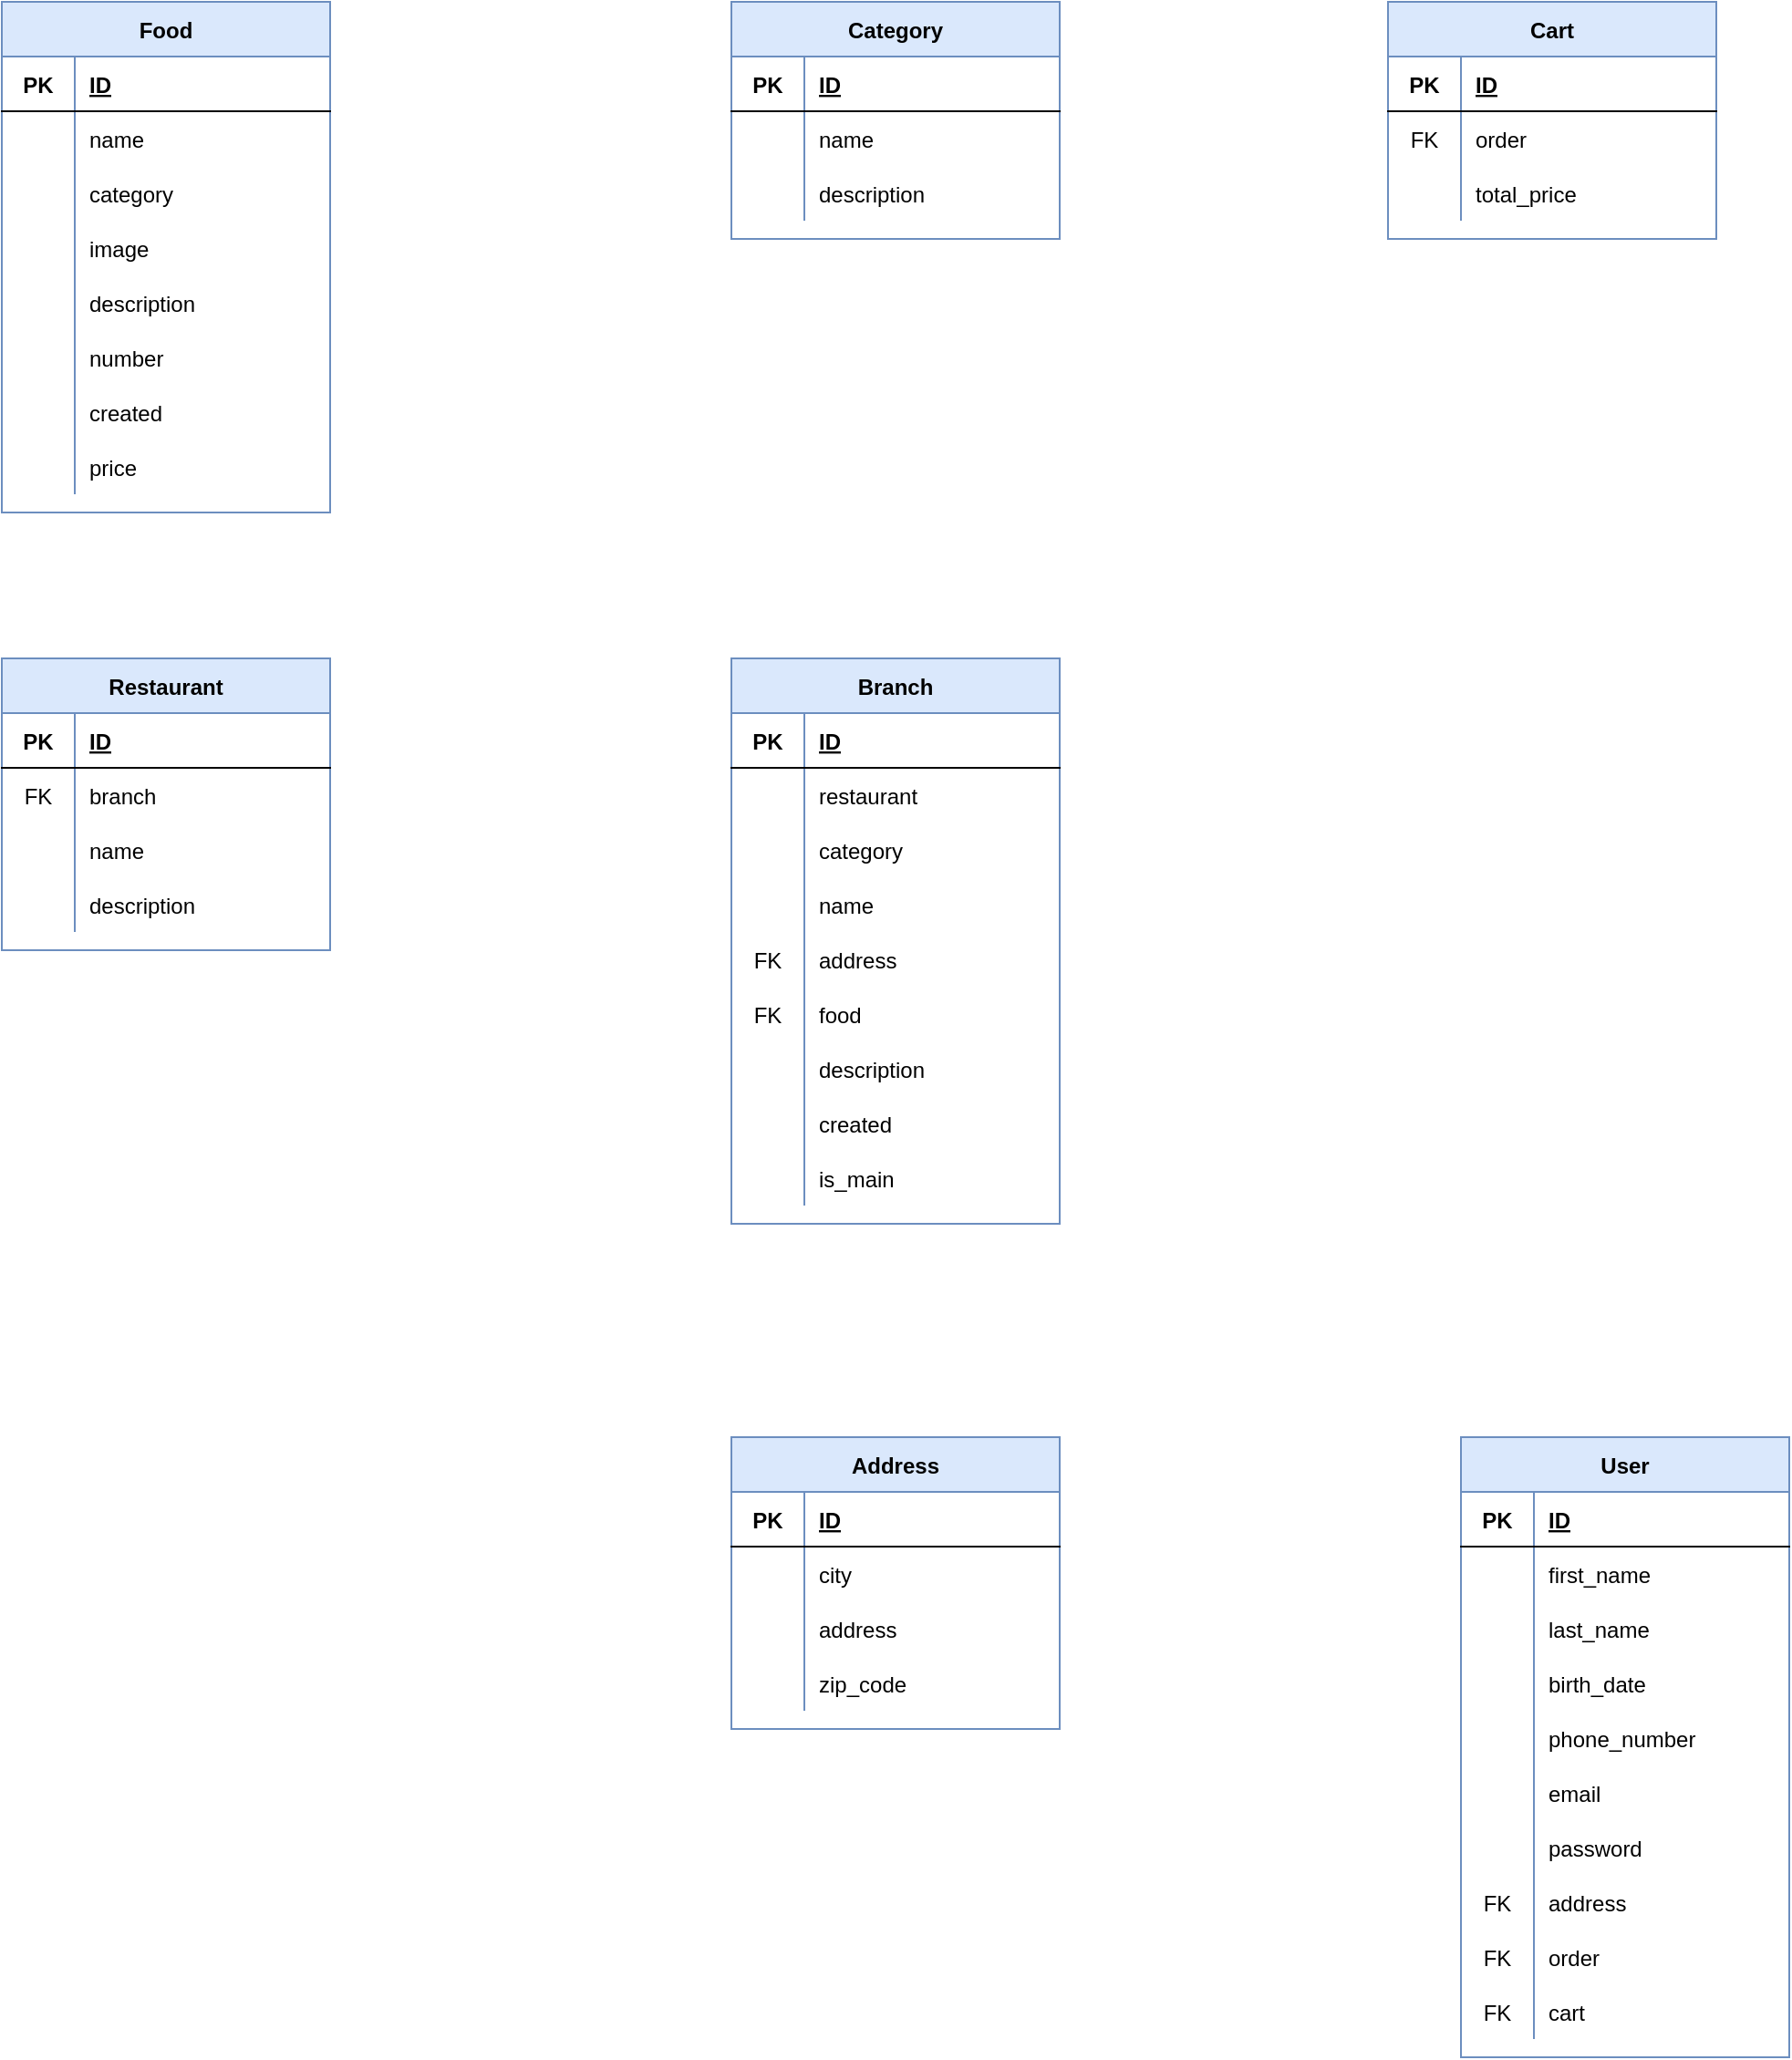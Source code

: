 <mxfile version="15.7.3" type="device"><diagram id="pSeZwlhge4ach2f9v2EY" name="Page-1"><mxGraphModel dx="1278" dy="589" grid="1" gridSize="10" guides="1" tooltips="1" connect="1" arrows="1" fold="1" page="1" pageScale="1" pageWidth="1169" pageHeight="1654" math="0" shadow="0"><root><mxCell id="0"/><mxCell id="1" parent="0"/><mxCell id="g4GEstYo1yvjHFHkC-n--76" value="Food" style="shape=table;startSize=30;container=1;collapsible=1;childLayout=tableLayout;fixedRows=1;rowLines=0;fontStyle=1;align=center;resizeLast=1;fillColor=#dae8fc;strokeColor=#6c8ebf;" parent="1" vertex="1"><mxGeometry x="40" y="40" width="180" height="280" as="geometry"/></mxCell><mxCell id="g4GEstYo1yvjHFHkC-n--77" value="" style="shape=partialRectangle;collapsible=0;dropTarget=0;pointerEvents=0;fillColor=none;top=0;left=0;bottom=1;right=0;points=[[0,0.5],[1,0.5]];portConstraint=eastwest;" parent="g4GEstYo1yvjHFHkC-n--76" vertex="1"><mxGeometry y="30" width="180" height="30" as="geometry"/></mxCell><mxCell id="g4GEstYo1yvjHFHkC-n--78" value="PK" style="shape=partialRectangle;connectable=0;fillColor=none;top=0;left=0;bottom=0;right=0;fontStyle=1;overflow=hidden;" parent="g4GEstYo1yvjHFHkC-n--77" vertex="1"><mxGeometry width="40" height="30" as="geometry"><mxRectangle width="40" height="30" as="alternateBounds"/></mxGeometry></mxCell><mxCell id="g4GEstYo1yvjHFHkC-n--79" value="ID" style="shape=partialRectangle;connectable=0;fillColor=none;top=0;left=0;bottom=0;right=0;align=left;spacingLeft=6;fontStyle=5;overflow=hidden;" parent="g4GEstYo1yvjHFHkC-n--77" vertex="1"><mxGeometry x="40" width="140" height="30" as="geometry"><mxRectangle width="140" height="30" as="alternateBounds"/></mxGeometry></mxCell><mxCell id="g4GEstYo1yvjHFHkC-n--80" value="" style="shape=partialRectangle;collapsible=0;dropTarget=0;pointerEvents=0;fillColor=none;top=0;left=0;bottom=0;right=0;points=[[0,0.5],[1,0.5]];portConstraint=eastwest;" parent="g4GEstYo1yvjHFHkC-n--76" vertex="1"><mxGeometry y="60" width="180" height="30" as="geometry"/></mxCell><mxCell id="g4GEstYo1yvjHFHkC-n--81" value="" style="shape=partialRectangle;connectable=0;fillColor=none;top=0;left=0;bottom=0;right=0;editable=1;overflow=hidden;" parent="g4GEstYo1yvjHFHkC-n--80" vertex="1"><mxGeometry width="40" height="30" as="geometry"><mxRectangle width="40" height="30" as="alternateBounds"/></mxGeometry></mxCell><mxCell id="g4GEstYo1yvjHFHkC-n--82" value="name" style="shape=partialRectangle;connectable=0;fillColor=none;top=0;left=0;bottom=0;right=0;align=left;spacingLeft=6;overflow=hidden;" parent="g4GEstYo1yvjHFHkC-n--80" vertex="1"><mxGeometry x="40" width="140" height="30" as="geometry"><mxRectangle width="140" height="30" as="alternateBounds"/></mxGeometry></mxCell><mxCell id="g4GEstYo1yvjHFHkC-n--83" value="" style="shape=partialRectangle;collapsible=0;dropTarget=0;pointerEvents=0;fillColor=none;top=0;left=0;bottom=0;right=0;points=[[0,0.5],[1,0.5]];portConstraint=eastwest;" parent="g4GEstYo1yvjHFHkC-n--76" vertex="1"><mxGeometry y="90" width="180" height="30" as="geometry"/></mxCell><mxCell id="g4GEstYo1yvjHFHkC-n--84" value="" style="shape=partialRectangle;connectable=0;fillColor=none;top=0;left=0;bottom=0;right=0;editable=1;overflow=hidden;" parent="g4GEstYo1yvjHFHkC-n--83" vertex="1"><mxGeometry width="40" height="30" as="geometry"><mxRectangle width="40" height="30" as="alternateBounds"/></mxGeometry></mxCell><mxCell id="g4GEstYo1yvjHFHkC-n--85" value="category" style="shape=partialRectangle;connectable=0;fillColor=none;top=0;left=0;bottom=0;right=0;align=left;spacingLeft=6;overflow=hidden;" parent="g4GEstYo1yvjHFHkC-n--83" vertex="1"><mxGeometry x="40" width="140" height="30" as="geometry"><mxRectangle width="140" height="30" as="alternateBounds"/></mxGeometry></mxCell><mxCell id="g4GEstYo1yvjHFHkC-n--86" value="" style="shape=partialRectangle;collapsible=0;dropTarget=0;pointerEvents=0;fillColor=none;top=0;left=0;bottom=0;right=0;points=[[0,0.5],[1,0.5]];portConstraint=eastwest;" parent="g4GEstYo1yvjHFHkC-n--76" vertex="1"><mxGeometry y="120" width="180" height="30" as="geometry"/></mxCell><mxCell id="g4GEstYo1yvjHFHkC-n--87" value="" style="shape=partialRectangle;connectable=0;fillColor=none;top=0;left=0;bottom=0;right=0;editable=1;overflow=hidden;" parent="g4GEstYo1yvjHFHkC-n--86" vertex="1"><mxGeometry width="40" height="30" as="geometry"><mxRectangle width="40" height="30" as="alternateBounds"/></mxGeometry></mxCell><mxCell id="g4GEstYo1yvjHFHkC-n--88" value="image" style="shape=partialRectangle;connectable=0;fillColor=none;top=0;left=0;bottom=0;right=0;align=left;spacingLeft=6;overflow=hidden;" parent="g4GEstYo1yvjHFHkC-n--86" vertex="1"><mxGeometry x="40" width="140" height="30" as="geometry"><mxRectangle width="140" height="30" as="alternateBounds"/></mxGeometry></mxCell><mxCell id="g4GEstYo1yvjHFHkC-n--89" value="" style="shape=partialRectangle;collapsible=0;dropTarget=0;pointerEvents=0;fillColor=none;top=0;left=0;bottom=0;right=0;points=[[0,0.5],[1,0.5]];portConstraint=eastwest;" parent="g4GEstYo1yvjHFHkC-n--76" vertex="1"><mxGeometry y="150" width="180" height="30" as="geometry"/></mxCell><mxCell id="g4GEstYo1yvjHFHkC-n--90" value="" style="shape=partialRectangle;connectable=0;fillColor=none;top=0;left=0;bottom=0;right=0;editable=1;overflow=hidden;" parent="g4GEstYo1yvjHFHkC-n--89" vertex="1"><mxGeometry width="40" height="30" as="geometry"><mxRectangle width="40" height="30" as="alternateBounds"/></mxGeometry></mxCell><mxCell id="g4GEstYo1yvjHFHkC-n--91" value="description" style="shape=partialRectangle;connectable=0;fillColor=none;top=0;left=0;bottom=0;right=0;align=left;spacingLeft=6;overflow=hidden;" parent="g4GEstYo1yvjHFHkC-n--89" vertex="1"><mxGeometry x="40" width="140" height="30" as="geometry"><mxRectangle width="140" height="30" as="alternateBounds"/></mxGeometry></mxCell><mxCell id="g4GEstYo1yvjHFHkC-n--92" value="" style="shape=partialRectangle;collapsible=0;dropTarget=0;pointerEvents=0;fillColor=none;top=0;left=0;bottom=0;right=0;points=[[0,0.5],[1,0.5]];portConstraint=eastwest;" parent="g4GEstYo1yvjHFHkC-n--76" vertex="1"><mxGeometry y="180" width="180" height="30" as="geometry"/></mxCell><mxCell id="g4GEstYo1yvjHFHkC-n--93" value="" style="shape=partialRectangle;connectable=0;fillColor=none;top=0;left=0;bottom=0;right=0;editable=1;overflow=hidden;" parent="g4GEstYo1yvjHFHkC-n--92" vertex="1"><mxGeometry width="40" height="30" as="geometry"><mxRectangle width="40" height="30" as="alternateBounds"/></mxGeometry></mxCell><mxCell id="g4GEstYo1yvjHFHkC-n--94" value="number" style="shape=partialRectangle;connectable=0;fillColor=none;top=0;left=0;bottom=0;right=0;align=left;spacingLeft=6;overflow=hidden;" parent="g4GEstYo1yvjHFHkC-n--92" vertex="1"><mxGeometry x="40" width="140" height="30" as="geometry"><mxRectangle width="140" height="30" as="alternateBounds"/></mxGeometry></mxCell><mxCell id="g4GEstYo1yvjHFHkC-n--95" value="" style="shape=partialRectangle;collapsible=0;dropTarget=0;pointerEvents=0;fillColor=none;top=0;left=0;bottom=0;right=0;points=[[0,0.5],[1,0.5]];portConstraint=eastwest;" parent="g4GEstYo1yvjHFHkC-n--76" vertex="1"><mxGeometry y="210" width="180" height="30" as="geometry"/></mxCell><mxCell id="g4GEstYo1yvjHFHkC-n--96" value="" style="shape=partialRectangle;connectable=0;fillColor=none;top=0;left=0;bottom=0;right=0;editable=1;overflow=hidden;" parent="g4GEstYo1yvjHFHkC-n--95" vertex="1"><mxGeometry width="40" height="30" as="geometry"><mxRectangle width="40" height="30" as="alternateBounds"/></mxGeometry></mxCell><mxCell id="g4GEstYo1yvjHFHkC-n--97" value="created" style="shape=partialRectangle;connectable=0;fillColor=none;top=0;left=0;bottom=0;right=0;align=left;spacingLeft=6;overflow=hidden;" parent="g4GEstYo1yvjHFHkC-n--95" vertex="1"><mxGeometry x="40" width="140" height="30" as="geometry"><mxRectangle width="140" height="30" as="alternateBounds"/></mxGeometry></mxCell><mxCell id="g4GEstYo1yvjHFHkC-n--179" value="" style="shape=partialRectangle;collapsible=0;dropTarget=0;pointerEvents=0;fillColor=none;top=0;left=0;bottom=0;right=0;points=[[0,0.5],[1,0.5]];portConstraint=eastwest;" parent="g4GEstYo1yvjHFHkC-n--76" vertex="1"><mxGeometry y="240" width="180" height="30" as="geometry"/></mxCell><mxCell id="g4GEstYo1yvjHFHkC-n--180" value="" style="shape=partialRectangle;connectable=0;fillColor=none;top=0;left=0;bottom=0;right=0;editable=1;overflow=hidden;" parent="g4GEstYo1yvjHFHkC-n--179" vertex="1"><mxGeometry width="40" height="30" as="geometry"><mxRectangle width="40" height="30" as="alternateBounds"/></mxGeometry></mxCell><mxCell id="g4GEstYo1yvjHFHkC-n--181" value="price" style="shape=partialRectangle;connectable=0;fillColor=none;top=0;left=0;bottom=0;right=0;align=left;spacingLeft=6;overflow=hidden;" parent="g4GEstYo1yvjHFHkC-n--179" vertex="1"><mxGeometry x="40" width="140" height="30" as="geometry"><mxRectangle width="140" height="30" as="alternateBounds"/></mxGeometry></mxCell><mxCell id="g4GEstYo1yvjHFHkC-n--98" value="Category" style="shape=table;startSize=30;container=1;collapsible=1;childLayout=tableLayout;fixedRows=1;rowLines=0;fontStyle=1;align=center;resizeLast=1;fillColor=#dae8fc;strokeColor=#6c8ebf;" parent="1" vertex="1"><mxGeometry x="440" y="40" width="180" height="130" as="geometry"/></mxCell><mxCell id="g4GEstYo1yvjHFHkC-n--99" value="" style="shape=partialRectangle;collapsible=0;dropTarget=0;pointerEvents=0;fillColor=none;top=0;left=0;bottom=1;right=0;points=[[0,0.5],[1,0.5]];portConstraint=eastwest;" parent="g4GEstYo1yvjHFHkC-n--98" vertex="1"><mxGeometry y="30" width="180" height="30" as="geometry"/></mxCell><mxCell id="g4GEstYo1yvjHFHkC-n--100" value="PK" style="shape=partialRectangle;connectable=0;fillColor=none;top=0;left=0;bottom=0;right=0;fontStyle=1;overflow=hidden;" parent="g4GEstYo1yvjHFHkC-n--99" vertex="1"><mxGeometry width="40" height="30" as="geometry"><mxRectangle width="40" height="30" as="alternateBounds"/></mxGeometry></mxCell><mxCell id="g4GEstYo1yvjHFHkC-n--101" value="ID" style="shape=partialRectangle;connectable=0;fillColor=none;top=0;left=0;bottom=0;right=0;align=left;spacingLeft=6;fontStyle=5;overflow=hidden;" parent="g4GEstYo1yvjHFHkC-n--99" vertex="1"><mxGeometry x="40" width="140" height="30" as="geometry"><mxRectangle width="140" height="30" as="alternateBounds"/></mxGeometry></mxCell><mxCell id="g4GEstYo1yvjHFHkC-n--102" value="" style="shape=partialRectangle;collapsible=0;dropTarget=0;pointerEvents=0;fillColor=none;top=0;left=0;bottom=0;right=0;points=[[0,0.5],[1,0.5]];portConstraint=eastwest;" parent="g4GEstYo1yvjHFHkC-n--98" vertex="1"><mxGeometry y="60" width="180" height="30" as="geometry"/></mxCell><mxCell id="g4GEstYo1yvjHFHkC-n--103" value="" style="shape=partialRectangle;connectable=0;fillColor=none;top=0;left=0;bottom=0;right=0;editable=1;overflow=hidden;" parent="g4GEstYo1yvjHFHkC-n--102" vertex="1"><mxGeometry width="40" height="30" as="geometry"><mxRectangle width="40" height="30" as="alternateBounds"/></mxGeometry></mxCell><mxCell id="g4GEstYo1yvjHFHkC-n--104" value="name" style="shape=partialRectangle;connectable=0;fillColor=none;top=0;left=0;bottom=0;right=0;align=left;spacingLeft=6;overflow=hidden;" parent="g4GEstYo1yvjHFHkC-n--102" vertex="1"><mxGeometry x="40" width="140" height="30" as="geometry"><mxRectangle width="140" height="30" as="alternateBounds"/></mxGeometry></mxCell><mxCell id="g4GEstYo1yvjHFHkC-n--105" value="" style="shape=partialRectangle;collapsible=0;dropTarget=0;pointerEvents=0;fillColor=none;top=0;left=0;bottom=0;right=0;points=[[0,0.5],[1,0.5]];portConstraint=eastwest;" parent="g4GEstYo1yvjHFHkC-n--98" vertex="1"><mxGeometry y="90" width="180" height="30" as="geometry"/></mxCell><mxCell id="g4GEstYo1yvjHFHkC-n--106" value="" style="shape=partialRectangle;connectable=0;fillColor=none;top=0;left=0;bottom=0;right=0;editable=1;overflow=hidden;" parent="g4GEstYo1yvjHFHkC-n--105" vertex="1"><mxGeometry width="40" height="30" as="geometry"><mxRectangle width="40" height="30" as="alternateBounds"/></mxGeometry></mxCell><mxCell id="g4GEstYo1yvjHFHkC-n--107" value="description" style="shape=partialRectangle;connectable=0;fillColor=none;top=0;left=0;bottom=0;right=0;align=left;spacingLeft=6;overflow=hidden;" parent="g4GEstYo1yvjHFHkC-n--105" vertex="1"><mxGeometry x="40" width="140" height="30" as="geometry"><mxRectangle width="140" height="30" as="alternateBounds"/></mxGeometry></mxCell><mxCell id="g4GEstYo1yvjHFHkC-n--121" value="Restaurant" style="shape=table;startSize=30;container=1;collapsible=1;childLayout=tableLayout;fixedRows=1;rowLines=0;fontStyle=1;align=center;resizeLast=1;fillColor=#dae8fc;strokeColor=#6c8ebf;" parent="1" vertex="1"><mxGeometry x="40" y="400" width="180" height="160" as="geometry"/></mxCell><mxCell id="g4GEstYo1yvjHFHkC-n--122" value="" style="shape=partialRectangle;collapsible=0;dropTarget=0;pointerEvents=0;fillColor=none;top=0;left=0;bottom=1;right=0;points=[[0,0.5],[1,0.5]];portConstraint=eastwest;" parent="g4GEstYo1yvjHFHkC-n--121" vertex="1"><mxGeometry y="30" width="180" height="30" as="geometry"/></mxCell><mxCell id="g4GEstYo1yvjHFHkC-n--123" value="PK" style="shape=partialRectangle;connectable=0;fillColor=none;top=0;left=0;bottom=0;right=0;fontStyle=1;overflow=hidden;" parent="g4GEstYo1yvjHFHkC-n--122" vertex="1"><mxGeometry width="40" height="30" as="geometry"><mxRectangle width="40" height="30" as="alternateBounds"/></mxGeometry></mxCell><mxCell id="g4GEstYo1yvjHFHkC-n--124" value="ID" style="shape=partialRectangle;connectable=0;fillColor=none;top=0;left=0;bottom=0;right=0;align=left;spacingLeft=6;fontStyle=5;overflow=hidden;" parent="g4GEstYo1yvjHFHkC-n--122" vertex="1"><mxGeometry x="40" width="140" height="30" as="geometry"><mxRectangle width="140" height="30" as="alternateBounds"/></mxGeometry></mxCell><mxCell id="g4GEstYo1yvjHFHkC-n--131" value="" style="shape=partialRectangle;collapsible=0;dropTarget=0;pointerEvents=0;fillColor=none;top=0;left=0;bottom=0;right=0;points=[[0,0.5],[1,0.5]];portConstraint=eastwest;" parent="g4GEstYo1yvjHFHkC-n--121" vertex="1"><mxGeometry y="60" width="180" height="30" as="geometry"/></mxCell><mxCell id="g4GEstYo1yvjHFHkC-n--132" value="FK" style="shape=partialRectangle;connectable=0;fillColor=none;top=0;left=0;bottom=0;right=0;editable=1;overflow=hidden;" parent="g4GEstYo1yvjHFHkC-n--131" vertex="1"><mxGeometry width="40" height="30" as="geometry"><mxRectangle width="40" height="30" as="alternateBounds"/></mxGeometry></mxCell><mxCell id="g4GEstYo1yvjHFHkC-n--133" value="branch" style="shape=partialRectangle;connectable=0;fillColor=none;top=0;left=0;bottom=0;right=0;align=left;spacingLeft=6;overflow=hidden;" parent="g4GEstYo1yvjHFHkC-n--131" vertex="1"><mxGeometry x="40" width="140" height="30" as="geometry"><mxRectangle width="140" height="30" as="alternateBounds"/></mxGeometry></mxCell><mxCell id="g4GEstYo1yvjHFHkC-n--125" value="" style="shape=partialRectangle;collapsible=0;dropTarget=0;pointerEvents=0;fillColor=none;top=0;left=0;bottom=0;right=0;points=[[0,0.5],[1,0.5]];portConstraint=eastwest;" parent="g4GEstYo1yvjHFHkC-n--121" vertex="1"><mxGeometry y="90" width="180" height="30" as="geometry"/></mxCell><mxCell id="g4GEstYo1yvjHFHkC-n--126" value="" style="shape=partialRectangle;connectable=0;fillColor=none;top=0;left=0;bottom=0;right=0;editable=1;overflow=hidden;" parent="g4GEstYo1yvjHFHkC-n--125" vertex="1"><mxGeometry width="40" height="30" as="geometry"><mxRectangle width="40" height="30" as="alternateBounds"/></mxGeometry></mxCell><mxCell id="g4GEstYo1yvjHFHkC-n--127" value="name" style="shape=partialRectangle;connectable=0;fillColor=none;top=0;left=0;bottom=0;right=0;align=left;spacingLeft=6;overflow=hidden;" parent="g4GEstYo1yvjHFHkC-n--125" vertex="1"><mxGeometry x="40" width="140" height="30" as="geometry"><mxRectangle width="140" height="30" as="alternateBounds"/></mxGeometry></mxCell><mxCell id="g4GEstYo1yvjHFHkC-n--128" value="" style="shape=partialRectangle;collapsible=0;dropTarget=0;pointerEvents=0;fillColor=none;top=0;left=0;bottom=0;right=0;points=[[0,0.5],[1,0.5]];portConstraint=eastwest;" parent="g4GEstYo1yvjHFHkC-n--121" vertex="1"><mxGeometry y="120" width="180" height="30" as="geometry"/></mxCell><mxCell id="g4GEstYo1yvjHFHkC-n--129" value="" style="shape=partialRectangle;connectable=0;fillColor=none;top=0;left=0;bottom=0;right=0;editable=1;overflow=hidden;" parent="g4GEstYo1yvjHFHkC-n--128" vertex="1"><mxGeometry width="40" height="30" as="geometry"><mxRectangle width="40" height="30" as="alternateBounds"/></mxGeometry></mxCell><mxCell id="g4GEstYo1yvjHFHkC-n--130" value="description" style="shape=partialRectangle;connectable=0;fillColor=none;top=0;left=0;bottom=0;right=0;align=left;spacingLeft=6;overflow=hidden;" parent="g4GEstYo1yvjHFHkC-n--128" vertex="1"><mxGeometry x="40" width="140" height="30" as="geometry"><mxRectangle width="140" height="30" as="alternateBounds"/></mxGeometry></mxCell><mxCell id="g4GEstYo1yvjHFHkC-n--137" value="Branch" style="shape=table;startSize=30;container=1;collapsible=1;childLayout=tableLayout;fixedRows=1;rowLines=0;fontStyle=1;align=center;resizeLast=1;fillColor=#dae8fc;strokeColor=#6c8ebf;" parent="1" vertex="1"><mxGeometry x="440" y="400" width="180" height="310" as="geometry"/></mxCell><mxCell id="g4GEstYo1yvjHFHkC-n--138" value="" style="shape=partialRectangle;collapsible=0;dropTarget=0;pointerEvents=0;fillColor=none;top=0;left=0;bottom=1;right=0;points=[[0,0.5],[1,0.5]];portConstraint=eastwest;" parent="g4GEstYo1yvjHFHkC-n--137" vertex="1"><mxGeometry y="30" width="180" height="30" as="geometry"/></mxCell><mxCell id="g4GEstYo1yvjHFHkC-n--139" value="PK" style="shape=partialRectangle;connectable=0;fillColor=none;top=0;left=0;bottom=0;right=0;fontStyle=1;overflow=hidden;" parent="g4GEstYo1yvjHFHkC-n--138" vertex="1"><mxGeometry width="40" height="30" as="geometry"><mxRectangle width="40" height="30" as="alternateBounds"/></mxGeometry></mxCell><mxCell id="g4GEstYo1yvjHFHkC-n--140" value="ID" style="shape=partialRectangle;connectable=0;fillColor=none;top=0;left=0;bottom=0;right=0;align=left;spacingLeft=6;fontStyle=5;overflow=hidden;" parent="g4GEstYo1yvjHFHkC-n--138" vertex="1"><mxGeometry x="40" width="140" height="30" as="geometry"><mxRectangle width="140" height="30" as="alternateBounds"/></mxGeometry></mxCell><mxCell id="g4GEstYo1yvjHFHkC-n--141" value="" style="shape=partialRectangle;collapsible=0;dropTarget=0;pointerEvents=0;fillColor=none;top=0;left=0;bottom=0;right=0;points=[[0,0.5],[1,0.5]];portConstraint=eastwest;" parent="g4GEstYo1yvjHFHkC-n--137" vertex="1"><mxGeometry y="60" width="180" height="30" as="geometry"/></mxCell><mxCell id="g4GEstYo1yvjHFHkC-n--142" value="" style="shape=partialRectangle;connectable=0;fillColor=none;top=0;left=0;bottom=0;right=0;editable=1;overflow=hidden;" parent="g4GEstYo1yvjHFHkC-n--141" vertex="1"><mxGeometry width="40" height="30" as="geometry"><mxRectangle width="40" height="30" as="alternateBounds"/></mxGeometry></mxCell><mxCell id="g4GEstYo1yvjHFHkC-n--143" value="restaurant" style="shape=partialRectangle;connectable=0;fillColor=none;top=0;left=0;bottom=0;right=0;align=left;spacingLeft=6;overflow=hidden;" parent="g4GEstYo1yvjHFHkC-n--141" vertex="1"><mxGeometry x="40" width="140" height="30" as="geometry"><mxRectangle width="140" height="30" as="alternateBounds"/></mxGeometry></mxCell><mxCell id="g4GEstYo1yvjHFHkC-n--144" value="" style="shape=partialRectangle;collapsible=0;dropTarget=0;pointerEvents=0;fillColor=none;top=0;left=0;bottom=0;right=0;points=[[0,0.5],[1,0.5]];portConstraint=eastwest;" parent="g4GEstYo1yvjHFHkC-n--137" vertex="1"><mxGeometry y="90" width="180" height="30" as="geometry"/></mxCell><mxCell id="g4GEstYo1yvjHFHkC-n--145" value="" style="shape=partialRectangle;connectable=0;fillColor=none;top=0;left=0;bottom=0;right=0;editable=1;overflow=hidden;" parent="g4GEstYo1yvjHFHkC-n--144" vertex="1"><mxGeometry width="40" height="30" as="geometry"><mxRectangle width="40" height="30" as="alternateBounds"/></mxGeometry></mxCell><mxCell id="g4GEstYo1yvjHFHkC-n--146" value="category" style="shape=partialRectangle;connectable=0;fillColor=none;top=0;left=0;bottom=0;right=0;align=left;spacingLeft=6;overflow=hidden;" parent="g4GEstYo1yvjHFHkC-n--144" vertex="1"><mxGeometry x="40" width="140" height="30" as="geometry"><mxRectangle width="140" height="30" as="alternateBounds"/></mxGeometry></mxCell><mxCell id="g4GEstYo1yvjHFHkC-n--147" value="" style="shape=partialRectangle;collapsible=0;dropTarget=0;pointerEvents=0;fillColor=none;top=0;left=0;bottom=0;right=0;points=[[0,0.5],[1,0.5]];portConstraint=eastwest;" parent="g4GEstYo1yvjHFHkC-n--137" vertex="1"><mxGeometry y="120" width="180" height="30" as="geometry"/></mxCell><mxCell id="g4GEstYo1yvjHFHkC-n--148" value="" style="shape=partialRectangle;connectable=0;fillColor=none;top=0;left=0;bottom=0;right=0;editable=1;overflow=hidden;" parent="g4GEstYo1yvjHFHkC-n--147" vertex="1"><mxGeometry width="40" height="30" as="geometry"><mxRectangle width="40" height="30" as="alternateBounds"/></mxGeometry></mxCell><mxCell id="g4GEstYo1yvjHFHkC-n--149" value="name" style="shape=partialRectangle;connectable=0;fillColor=none;top=0;left=0;bottom=0;right=0;align=left;spacingLeft=6;overflow=hidden;" parent="g4GEstYo1yvjHFHkC-n--147" vertex="1"><mxGeometry x="40" width="140" height="30" as="geometry"><mxRectangle width="140" height="30" as="alternateBounds"/></mxGeometry></mxCell><mxCell id="g4GEstYo1yvjHFHkC-n--173" value="" style="shape=partialRectangle;collapsible=0;dropTarget=0;pointerEvents=0;fillColor=none;top=0;left=0;bottom=0;right=0;points=[[0,0.5],[1,0.5]];portConstraint=eastwest;" parent="g4GEstYo1yvjHFHkC-n--137" vertex="1"><mxGeometry y="150" width="180" height="30" as="geometry"/></mxCell><mxCell id="g4GEstYo1yvjHFHkC-n--174" value="FK" style="shape=partialRectangle;connectable=0;fillColor=none;top=0;left=0;bottom=0;right=0;editable=1;overflow=hidden;" parent="g4GEstYo1yvjHFHkC-n--173" vertex="1"><mxGeometry width="40" height="30" as="geometry"><mxRectangle width="40" height="30" as="alternateBounds"/></mxGeometry></mxCell><mxCell id="g4GEstYo1yvjHFHkC-n--175" value="address" style="shape=partialRectangle;connectable=0;fillColor=none;top=0;left=0;bottom=0;right=0;align=left;spacingLeft=6;overflow=hidden;" parent="g4GEstYo1yvjHFHkC-n--173" vertex="1"><mxGeometry x="40" width="140" height="30" as="geometry"><mxRectangle width="140" height="30" as="alternateBounds"/></mxGeometry></mxCell><mxCell id="g4GEstYo1yvjHFHkC-n--176" value="" style="shape=partialRectangle;collapsible=0;dropTarget=0;pointerEvents=0;fillColor=none;top=0;left=0;bottom=0;right=0;points=[[0,0.5],[1,0.5]];portConstraint=eastwest;" parent="g4GEstYo1yvjHFHkC-n--137" vertex="1"><mxGeometry y="180" width="180" height="30" as="geometry"/></mxCell><mxCell id="g4GEstYo1yvjHFHkC-n--177" value="FK" style="shape=partialRectangle;connectable=0;fillColor=none;top=0;left=0;bottom=0;right=0;editable=1;overflow=hidden;" parent="g4GEstYo1yvjHFHkC-n--176" vertex="1"><mxGeometry width="40" height="30" as="geometry"><mxRectangle width="40" height="30" as="alternateBounds"/></mxGeometry></mxCell><mxCell id="g4GEstYo1yvjHFHkC-n--178" value="food" style="shape=partialRectangle;connectable=0;fillColor=none;top=0;left=0;bottom=0;right=0;align=left;spacingLeft=6;overflow=hidden;" parent="g4GEstYo1yvjHFHkC-n--176" vertex="1"><mxGeometry x="40" width="140" height="30" as="geometry"><mxRectangle width="140" height="30" as="alternateBounds"/></mxGeometry></mxCell><mxCell id="g4GEstYo1yvjHFHkC-n--182" value="" style="shape=partialRectangle;collapsible=0;dropTarget=0;pointerEvents=0;fillColor=none;top=0;left=0;bottom=0;right=0;points=[[0,0.5],[1,0.5]];portConstraint=eastwest;" parent="g4GEstYo1yvjHFHkC-n--137" vertex="1"><mxGeometry y="210" width="180" height="30" as="geometry"/></mxCell><mxCell id="g4GEstYo1yvjHFHkC-n--183" value="" style="shape=partialRectangle;connectable=0;fillColor=none;top=0;left=0;bottom=0;right=0;editable=1;overflow=hidden;" parent="g4GEstYo1yvjHFHkC-n--182" vertex="1"><mxGeometry width="40" height="30" as="geometry"><mxRectangle width="40" height="30" as="alternateBounds"/></mxGeometry></mxCell><mxCell id="g4GEstYo1yvjHFHkC-n--184" value="description" style="shape=partialRectangle;connectable=0;fillColor=none;top=0;left=0;bottom=0;right=0;align=left;spacingLeft=6;overflow=hidden;" parent="g4GEstYo1yvjHFHkC-n--182" vertex="1"><mxGeometry x="40" width="140" height="30" as="geometry"><mxRectangle width="140" height="30" as="alternateBounds"/></mxGeometry></mxCell><mxCell id="g4GEstYo1yvjHFHkC-n--185" value="" style="shape=partialRectangle;collapsible=0;dropTarget=0;pointerEvents=0;fillColor=none;top=0;left=0;bottom=0;right=0;points=[[0,0.5],[1,0.5]];portConstraint=eastwest;" parent="g4GEstYo1yvjHFHkC-n--137" vertex="1"><mxGeometry y="240" width="180" height="30" as="geometry"/></mxCell><mxCell id="g4GEstYo1yvjHFHkC-n--186" value="" style="shape=partialRectangle;connectable=0;fillColor=none;top=0;left=0;bottom=0;right=0;editable=1;overflow=hidden;" parent="g4GEstYo1yvjHFHkC-n--185" vertex="1"><mxGeometry width="40" height="30" as="geometry"><mxRectangle width="40" height="30" as="alternateBounds"/></mxGeometry></mxCell><mxCell id="g4GEstYo1yvjHFHkC-n--187" value="created" style="shape=partialRectangle;connectable=0;fillColor=none;top=0;left=0;bottom=0;right=0;align=left;spacingLeft=6;overflow=hidden;" parent="g4GEstYo1yvjHFHkC-n--185" vertex="1"><mxGeometry x="40" width="140" height="30" as="geometry"><mxRectangle width="140" height="30" as="alternateBounds"/></mxGeometry></mxCell><mxCell id="g4GEstYo1yvjHFHkC-n--188" value="" style="shape=partialRectangle;collapsible=0;dropTarget=0;pointerEvents=0;fillColor=none;top=0;left=0;bottom=0;right=0;points=[[0,0.5],[1,0.5]];portConstraint=eastwest;" parent="g4GEstYo1yvjHFHkC-n--137" vertex="1"><mxGeometry y="270" width="180" height="30" as="geometry"/></mxCell><mxCell id="g4GEstYo1yvjHFHkC-n--189" value="" style="shape=partialRectangle;connectable=0;fillColor=none;top=0;left=0;bottom=0;right=0;editable=1;overflow=hidden;" parent="g4GEstYo1yvjHFHkC-n--188" vertex="1"><mxGeometry width="40" height="30" as="geometry"><mxRectangle width="40" height="30" as="alternateBounds"/></mxGeometry></mxCell><mxCell id="g4GEstYo1yvjHFHkC-n--190" value="is_main" style="shape=partialRectangle;connectable=0;fillColor=none;top=0;left=0;bottom=0;right=0;align=left;spacingLeft=6;overflow=hidden;" parent="g4GEstYo1yvjHFHkC-n--188" vertex="1"><mxGeometry x="40" width="140" height="30" as="geometry"><mxRectangle width="140" height="30" as="alternateBounds"/></mxGeometry></mxCell><mxCell id="g4GEstYo1yvjHFHkC-n--160" value="Address" style="shape=table;startSize=30;container=1;collapsible=1;childLayout=tableLayout;fixedRows=1;rowLines=0;fontStyle=1;align=center;resizeLast=1;fillColor=#dae8fc;strokeColor=#6c8ebf;" parent="1" vertex="1"><mxGeometry x="440" y="827" width="180" height="160" as="geometry"/></mxCell><mxCell id="g4GEstYo1yvjHFHkC-n--161" value="" style="shape=partialRectangle;collapsible=0;dropTarget=0;pointerEvents=0;fillColor=none;top=0;left=0;bottom=1;right=0;points=[[0,0.5],[1,0.5]];portConstraint=eastwest;" parent="g4GEstYo1yvjHFHkC-n--160" vertex="1"><mxGeometry y="30" width="180" height="30" as="geometry"/></mxCell><mxCell id="g4GEstYo1yvjHFHkC-n--162" value="PK" style="shape=partialRectangle;connectable=0;fillColor=none;top=0;left=0;bottom=0;right=0;fontStyle=1;overflow=hidden;" parent="g4GEstYo1yvjHFHkC-n--161" vertex="1"><mxGeometry width="40" height="30" as="geometry"><mxRectangle width="40" height="30" as="alternateBounds"/></mxGeometry></mxCell><mxCell id="g4GEstYo1yvjHFHkC-n--163" value="ID" style="shape=partialRectangle;connectable=0;fillColor=none;top=0;left=0;bottom=0;right=0;align=left;spacingLeft=6;fontStyle=5;overflow=hidden;" parent="g4GEstYo1yvjHFHkC-n--161" vertex="1"><mxGeometry x="40" width="140" height="30" as="geometry"><mxRectangle width="140" height="30" as="alternateBounds"/></mxGeometry></mxCell><mxCell id="g4GEstYo1yvjHFHkC-n--164" value="" style="shape=partialRectangle;collapsible=0;dropTarget=0;pointerEvents=0;fillColor=none;top=0;left=0;bottom=0;right=0;points=[[0,0.5],[1,0.5]];portConstraint=eastwest;" parent="g4GEstYo1yvjHFHkC-n--160" vertex="1"><mxGeometry y="60" width="180" height="30" as="geometry"/></mxCell><mxCell id="g4GEstYo1yvjHFHkC-n--165" value="" style="shape=partialRectangle;connectable=0;fillColor=none;top=0;left=0;bottom=0;right=0;editable=1;overflow=hidden;" parent="g4GEstYo1yvjHFHkC-n--164" vertex="1"><mxGeometry width="40" height="30" as="geometry"><mxRectangle width="40" height="30" as="alternateBounds"/></mxGeometry></mxCell><mxCell id="g4GEstYo1yvjHFHkC-n--166" value="city" style="shape=partialRectangle;connectable=0;fillColor=none;top=0;left=0;bottom=0;right=0;align=left;spacingLeft=6;overflow=hidden;" parent="g4GEstYo1yvjHFHkC-n--164" vertex="1"><mxGeometry x="40" width="140" height="30" as="geometry"><mxRectangle width="140" height="30" as="alternateBounds"/></mxGeometry></mxCell><mxCell id="g4GEstYo1yvjHFHkC-n--167" value="" style="shape=partialRectangle;collapsible=0;dropTarget=0;pointerEvents=0;fillColor=none;top=0;left=0;bottom=0;right=0;points=[[0,0.5],[1,0.5]];portConstraint=eastwest;" parent="g4GEstYo1yvjHFHkC-n--160" vertex="1"><mxGeometry y="90" width="180" height="30" as="geometry"/></mxCell><mxCell id="g4GEstYo1yvjHFHkC-n--168" value="" style="shape=partialRectangle;connectable=0;fillColor=none;top=0;left=0;bottom=0;right=0;editable=1;overflow=hidden;" parent="g4GEstYo1yvjHFHkC-n--167" vertex="1"><mxGeometry width="40" height="30" as="geometry"><mxRectangle width="40" height="30" as="alternateBounds"/></mxGeometry></mxCell><mxCell id="g4GEstYo1yvjHFHkC-n--169" value="address" style="shape=partialRectangle;connectable=0;fillColor=none;top=0;left=0;bottom=0;right=0;align=left;spacingLeft=6;overflow=hidden;" parent="g4GEstYo1yvjHFHkC-n--167" vertex="1"><mxGeometry x="40" width="140" height="30" as="geometry"><mxRectangle width="140" height="30" as="alternateBounds"/></mxGeometry></mxCell><mxCell id="g4GEstYo1yvjHFHkC-n--170" value="" style="shape=partialRectangle;collapsible=0;dropTarget=0;pointerEvents=0;fillColor=none;top=0;left=0;bottom=0;right=0;points=[[0,0.5],[1,0.5]];portConstraint=eastwest;" parent="g4GEstYo1yvjHFHkC-n--160" vertex="1"><mxGeometry y="120" width="180" height="30" as="geometry"/></mxCell><mxCell id="g4GEstYo1yvjHFHkC-n--171" value="" style="shape=partialRectangle;connectable=0;fillColor=none;top=0;left=0;bottom=0;right=0;editable=1;overflow=hidden;" parent="g4GEstYo1yvjHFHkC-n--170" vertex="1"><mxGeometry width="40" height="30" as="geometry"><mxRectangle width="40" height="30" as="alternateBounds"/></mxGeometry></mxCell><mxCell id="g4GEstYo1yvjHFHkC-n--172" value="zip_code" style="shape=partialRectangle;connectable=0;fillColor=none;top=0;left=0;bottom=0;right=0;align=left;spacingLeft=6;overflow=hidden;" parent="g4GEstYo1yvjHFHkC-n--170" vertex="1"><mxGeometry x="40" width="140" height="30" as="geometry"><mxRectangle width="140" height="30" as="alternateBounds"/></mxGeometry></mxCell><mxCell id="g4GEstYo1yvjHFHkC-n--191" value="Cart" style="shape=table;startSize=30;container=1;collapsible=1;childLayout=tableLayout;fixedRows=1;rowLines=0;fontStyle=1;align=center;resizeLast=1;fillColor=#dae8fc;strokeColor=#6c8ebf;" parent="1" vertex="1"><mxGeometry x="800" y="40" width="180" height="130" as="geometry"/></mxCell><mxCell id="g4GEstYo1yvjHFHkC-n--192" value="" style="shape=partialRectangle;collapsible=0;dropTarget=0;pointerEvents=0;fillColor=none;top=0;left=0;bottom=1;right=0;points=[[0,0.5],[1,0.5]];portConstraint=eastwest;" parent="g4GEstYo1yvjHFHkC-n--191" vertex="1"><mxGeometry y="30" width="180" height="30" as="geometry"/></mxCell><mxCell id="g4GEstYo1yvjHFHkC-n--193" value="PK" style="shape=partialRectangle;connectable=0;fillColor=none;top=0;left=0;bottom=0;right=0;fontStyle=1;overflow=hidden;" parent="g4GEstYo1yvjHFHkC-n--192" vertex="1"><mxGeometry width="40" height="30" as="geometry"><mxRectangle width="40" height="30" as="alternateBounds"/></mxGeometry></mxCell><mxCell id="g4GEstYo1yvjHFHkC-n--194" value="ID" style="shape=partialRectangle;connectable=0;fillColor=none;top=0;left=0;bottom=0;right=0;align=left;spacingLeft=6;fontStyle=5;overflow=hidden;" parent="g4GEstYo1yvjHFHkC-n--192" vertex="1"><mxGeometry x="40" width="140" height="30" as="geometry"><mxRectangle width="140" height="30" as="alternateBounds"/></mxGeometry></mxCell><mxCell id="g4GEstYo1yvjHFHkC-n--195" value="" style="shape=partialRectangle;collapsible=0;dropTarget=0;pointerEvents=0;fillColor=none;top=0;left=0;bottom=0;right=0;points=[[0,0.5],[1,0.5]];portConstraint=eastwest;" parent="g4GEstYo1yvjHFHkC-n--191" vertex="1"><mxGeometry y="60" width="180" height="30" as="geometry"/></mxCell><mxCell id="g4GEstYo1yvjHFHkC-n--196" value="FK" style="shape=partialRectangle;connectable=0;fillColor=none;top=0;left=0;bottom=0;right=0;editable=1;overflow=hidden;" parent="g4GEstYo1yvjHFHkC-n--195" vertex="1"><mxGeometry width="40" height="30" as="geometry"><mxRectangle width="40" height="30" as="alternateBounds"/></mxGeometry></mxCell><mxCell id="g4GEstYo1yvjHFHkC-n--197" value="order" style="shape=partialRectangle;connectable=0;fillColor=none;top=0;left=0;bottom=0;right=0;align=left;spacingLeft=6;overflow=hidden;" parent="g4GEstYo1yvjHFHkC-n--195" vertex="1"><mxGeometry x="40" width="140" height="30" as="geometry"><mxRectangle width="140" height="30" as="alternateBounds"/></mxGeometry></mxCell><mxCell id="g4GEstYo1yvjHFHkC-n--198" value="" style="shape=partialRectangle;collapsible=0;dropTarget=0;pointerEvents=0;fillColor=none;top=0;left=0;bottom=0;right=0;points=[[0,0.5],[1,0.5]];portConstraint=eastwest;" parent="g4GEstYo1yvjHFHkC-n--191" vertex="1"><mxGeometry y="90" width="180" height="30" as="geometry"/></mxCell><mxCell id="g4GEstYo1yvjHFHkC-n--199" value="" style="shape=partialRectangle;connectable=0;fillColor=none;top=0;left=0;bottom=0;right=0;editable=1;overflow=hidden;" parent="g4GEstYo1yvjHFHkC-n--198" vertex="1"><mxGeometry width="40" height="30" as="geometry"><mxRectangle width="40" height="30" as="alternateBounds"/></mxGeometry></mxCell><mxCell id="g4GEstYo1yvjHFHkC-n--200" value="total_price" style="shape=partialRectangle;connectable=0;fillColor=none;top=0;left=0;bottom=0;right=0;align=left;spacingLeft=6;overflow=hidden;" parent="g4GEstYo1yvjHFHkC-n--198" vertex="1"><mxGeometry x="40" width="140" height="30" as="geometry"><mxRectangle width="140" height="30" as="alternateBounds"/></mxGeometry></mxCell><mxCell id="nRKAbPmVZuQl74cngpYm-1" value="User" style="shape=table;startSize=30;container=1;collapsible=1;childLayout=tableLayout;fixedRows=1;rowLines=0;fontStyle=1;align=center;resizeLast=1;fillColor=#dae8fc;strokeColor=#6c8ebf;" vertex="1" parent="1"><mxGeometry x="840" y="827" width="180" height="340" as="geometry"/></mxCell><mxCell id="nRKAbPmVZuQl74cngpYm-2" value="" style="shape=partialRectangle;collapsible=0;dropTarget=0;pointerEvents=0;fillColor=none;top=0;left=0;bottom=1;right=0;points=[[0,0.5],[1,0.5]];portConstraint=eastwest;" vertex="1" parent="nRKAbPmVZuQl74cngpYm-1"><mxGeometry y="30" width="180" height="30" as="geometry"/></mxCell><mxCell id="nRKAbPmVZuQl74cngpYm-3" value="PK" style="shape=partialRectangle;connectable=0;fillColor=none;top=0;left=0;bottom=0;right=0;fontStyle=1;overflow=hidden;" vertex="1" parent="nRKAbPmVZuQl74cngpYm-2"><mxGeometry width="40" height="30" as="geometry"><mxRectangle width="40" height="30" as="alternateBounds"/></mxGeometry></mxCell><mxCell id="nRKAbPmVZuQl74cngpYm-4" value="ID" style="shape=partialRectangle;connectable=0;fillColor=none;top=0;left=0;bottom=0;right=0;align=left;spacingLeft=6;fontStyle=5;overflow=hidden;" vertex="1" parent="nRKAbPmVZuQl74cngpYm-2"><mxGeometry x="40" width="140" height="30" as="geometry"><mxRectangle width="140" height="30" as="alternateBounds"/></mxGeometry></mxCell><mxCell id="nRKAbPmVZuQl74cngpYm-5" value="" style="shape=partialRectangle;collapsible=0;dropTarget=0;pointerEvents=0;fillColor=none;top=0;left=0;bottom=0;right=0;points=[[0,0.5],[1,0.5]];portConstraint=eastwest;" vertex="1" parent="nRKAbPmVZuQl74cngpYm-1"><mxGeometry y="60" width="180" height="30" as="geometry"/></mxCell><mxCell id="nRKAbPmVZuQl74cngpYm-6" value="" style="shape=partialRectangle;connectable=0;fillColor=none;top=0;left=0;bottom=0;right=0;editable=1;overflow=hidden;" vertex="1" parent="nRKAbPmVZuQl74cngpYm-5"><mxGeometry width="40" height="30" as="geometry"><mxRectangle width="40" height="30" as="alternateBounds"/></mxGeometry></mxCell><mxCell id="nRKAbPmVZuQl74cngpYm-7" value="first_name" style="shape=partialRectangle;connectable=0;fillColor=none;top=0;left=0;bottom=0;right=0;align=left;spacingLeft=6;overflow=hidden;" vertex="1" parent="nRKAbPmVZuQl74cngpYm-5"><mxGeometry x="40" width="140" height="30" as="geometry"><mxRectangle width="140" height="30" as="alternateBounds"/></mxGeometry></mxCell><mxCell id="nRKAbPmVZuQl74cngpYm-8" value="" style="shape=partialRectangle;collapsible=0;dropTarget=0;pointerEvents=0;fillColor=none;top=0;left=0;bottom=0;right=0;points=[[0,0.5],[1,0.5]];portConstraint=eastwest;" vertex="1" parent="nRKAbPmVZuQl74cngpYm-1"><mxGeometry y="90" width="180" height="30" as="geometry"/></mxCell><mxCell id="nRKAbPmVZuQl74cngpYm-9" value="" style="shape=partialRectangle;connectable=0;fillColor=none;top=0;left=0;bottom=0;right=0;editable=1;overflow=hidden;" vertex="1" parent="nRKAbPmVZuQl74cngpYm-8"><mxGeometry width="40" height="30" as="geometry"><mxRectangle width="40" height="30" as="alternateBounds"/></mxGeometry></mxCell><mxCell id="nRKAbPmVZuQl74cngpYm-10" value="last_name" style="shape=partialRectangle;connectable=0;fillColor=none;top=0;left=0;bottom=0;right=0;align=left;spacingLeft=6;overflow=hidden;" vertex="1" parent="nRKAbPmVZuQl74cngpYm-8"><mxGeometry x="40" width="140" height="30" as="geometry"><mxRectangle width="140" height="30" as="alternateBounds"/></mxGeometry></mxCell><mxCell id="nRKAbPmVZuQl74cngpYm-11" value="" style="shape=partialRectangle;collapsible=0;dropTarget=0;pointerEvents=0;fillColor=none;top=0;left=0;bottom=0;right=0;points=[[0,0.5],[1,0.5]];portConstraint=eastwest;" vertex="1" parent="nRKAbPmVZuQl74cngpYm-1"><mxGeometry y="120" width="180" height="30" as="geometry"/></mxCell><mxCell id="nRKAbPmVZuQl74cngpYm-12" value="" style="shape=partialRectangle;connectable=0;fillColor=none;top=0;left=0;bottom=0;right=0;editable=1;overflow=hidden;" vertex="1" parent="nRKAbPmVZuQl74cngpYm-11"><mxGeometry width="40" height="30" as="geometry"><mxRectangle width="40" height="30" as="alternateBounds"/></mxGeometry></mxCell><mxCell id="nRKAbPmVZuQl74cngpYm-13" value="birth_date" style="shape=partialRectangle;connectable=0;fillColor=none;top=0;left=0;bottom=0;right=0;align=left;spacingLeft=6;overflow=hidden;" vertex="1" parent="nRKAbPmVZuQl74cngpYm-11"><mxGeometry x="40" width="140" height="30" as="geometry"><mxRectangle width="140" height="30" as="alternateBounds"/></mxGeometry></mxCell><mxCell id="nRKAbPmVZuQl74cngpYm-14" value="" style="shape=partialRectangle;collapsible=0;dropTarget=0;pointerEvents=0;fillColor=none;top=0;left=0;bottom=0;right=0;points=[[0,0.5],[1,0.5]];portConstraint=eastwest;" vertex="1" parent="nRKAbPmVZuQl74cngpYm-1"><mxGeometry y="150" width="180" height="30" as="geometry"/></mxCell><mxCell id="nRKAbPmVZuQl74cngpYm-15" value="" style="shape=partialRectangle;connectable=0;fillColor=none;top=0;left=0;bottom=0;right=0;editable=1;overflow=hidden;" vertex="1" parent="nRKAbPmVZuQl74cngpYm-14"><mxGeometry width="40" height="30" as="geometry"><mxRectangle width="40" height="30" as="alternateBounds"/></mxGeometry></mxCell><mxCell id="nRKAbPmVZuQl74cngpYm-16" value="phone_number" style="shape=partialRectangle;connectable=0;fillColor=none;top=0;left=0;bottom=0;right=0;align=left;spacingLeft=6;overflow=hidden;" vertex="1" parent="nRKAbPmVZuQl74cngpYm-14"><mxGeometry x="40" width="140" height="30" as="geometry"><mxRectangle width="140" height="30" as="alternateBounds"/></mxGeometry></mxCell><mxCell id="nRKAbPmVZuQl74cngpYm-17" value="" style="shape=partialRectangle;collapsible=0;dropTarget=0;pointerEvents=0;fillColor=none;top=0;left=0;bottom=0;right=0;points=[[0,0.5],[1,0.5]];portConstraint=eastwest;" vertex="1" parent="nRKAbPmVZuQl74cngpYm-1"><mxGeometry y="180" width="180" height="30" as="geometry"/></mxCell><mxCell id="nRKAbPmVZuQl74cngpYm-18" value="" style="shape=partialRectangle;connectable=0;fillColor=none;top=0;left=0;bottom=0;right=0;editable=1;overflow=hidden;" vertex="1" parent="nRKAbPmVZuQl74cngpYm-17"><mxGeometry width="40" height="30" as="geometry"><mxRectangle width="40" height="30" as="alternateBounds"/></mxGeometry></mxCell><mxCell id="nRKAbPmVZuQl74cngpYm-19" value="email" style="shape=partialRectangle;connectable=0;fillColor=none;top=0;left=0;bottom=0;right=0;align=left;spacingLeft=6;overflow=hidden;" vertex="1" parent="nRKAbPmVZuQl74cngpYm-17"><mxGeometry x="40" width="140" height="30" as="geometry"><mxRectangle width="140" height="30" as="alternateBounds"/></mxGeometry></mxCell><mxCell id="nRKAbPmVZuQl74cngpYm-20" value="" style="shape=partialRectangle;collapsible=0;dropTarget=0;pointerEvents=0;fillColor=none;top=0;left=0;bottom=0;right=0;points=[[0,0.5],[1,0.5]];portConstraint=eastwest;" vertex="1" parent="nRKAbPmVZuQl74cngpYm-1"><mxGeometry y="210" width="180" height="30" as="geometry"/></mxCell><mxCell id="nRKAbPmVZuQl74cngpYm-21" value="" style="shape=partialRectangle;connectable=0;fillColor=none;top=0;left=0;bottom=0;right=0;editable=1;overflow=hidden;" vertex="1" parent="nRKAbPmVZuQl74cngpYm-20"><mxGeometry width="40" height="30" as="geometry"><mxRectangle width="40" height="30" as="alternateBounds"/></mxGeometry></mxCell><mxCell id="nRKAbPmVZuQl74cngpYm-22" value="password" style="shape=partialRectangle;connectable=0;fillColor=none;top=0;left=0;bottom=0;right=0;align=left;spacingLeft=6;overflow=hidden;" vertex="1" parent="nRKAbPmVZuQl74cngpYm-20"><mxGeometry x="40" width="140" height="30" as="geometry"><mxRectangle width="140" height="30" as="alternateBounds"/></mxGeometry></mxCell><mxCell id="nRKAbPmVZuQl74cngpYm-23" value="" style="shape=partialRectangle;collapsible=0;dropTarget=0;pointerEvents=0;fillColor=none;top=0;left=0;bottom=0;right=0;points=[[0,0.5],[1,0.5]];portConstraint=eastwest;" vertex="1" parent="nRKAbPmVZuQl74cngpYm-1"><mxGeometry y="240" width="180" height="30" as="geometry"/></mxCell><mxCell id="nRKAbPmVZuQl74cngpYm-24" value="FK" style="shape=partialRectangle;connectable=0;fillColor=none;top=0;left=0;bottom=0;right=0;editable=1;overflow=hidden;" vertex="1" parent="nRKAbPmVZuQl74cngpYm-23"><mxGeometry width="40" height="30" as="geometry"><mxRectangle width="40" height="30" as="alternateBounds"/></mxGeometry></mxCell><mxCell id="nRKAbPmVZuQl74cngpYm-25" value="address" style="shape=partialRectangle;connectable=0;fillColor=none;top=0;left=0;bottom=0;right=0;align=left;spacingLeft=6;overflow=hidden;" vertex="1" parent="nRKAbPmVZuQl74cngpYm-23"><mxGeometry x="40" width="140" height="30" as="geometry"><mxRectangle width="140" height="30" as="alternateBounds"/></mxGeometry></mxCell><mxCell id="nRKAbPmVZuQl74cngpYm-26" value="" style="shape=partialRectangle;collapsible=0;dropTarget=0;pointerEvents=0;fillColor=none;top=0;left=0;bottom=0;right=0;points=[[0,0.5],[1,0.5]];portConstraint=eastwest;" vertex="1" parent="nRKAbPmVZuQl74cngpYm-1"><mxGeometry y="270" width="180" height="30" as="geometry"/></mxCell><mxCell id="nRKAbPmVZuQl74cngpYm-27" value="FK" style="shape=partialRectangle;connectable=0;fillColor=none;top=0;left=0;bottom=0;right=0;editable=1;overflow=hidden;" vertex="1" parent="nRKAbPmVZuQl74cngpYm-26"><mxGeometry width="40" height="30" as="geometry"><mxRectangle width="40" height="30" as="alternateBounds"/></mxGeometry></mxCell><mxCell id="nRKAbPmVZuQl74cngpYm-28" value="order" style="shape=partialRectangle;connectable=0;fillColor=none;top=0;left=0;bottom=0;right=0;align=left;spacingLeft=6;overflow=hidden;" vertex="1" parent="nRKAbPmVZuQl74cngpYm-26"><mxGeometry x="40" width="140" height="30" as="geometry"><mxRectangle width="140" height="30" as="alternateBounds"/></mxGeometry></mxCell><mxCell id="nRKAbPmVZuQl74cngpYm-29" value="" style="shape=partialRectangle;collapsible=0;dropTarget=0;pointerEvents=0;fillColor=none;top=0;left=0;bottom=0;right=0;points=[[0,0.5],[1,0.5]];portConstraint=eastwest;" vertex="1" parent="nRKAbPmVZuQl74cngpYm-1"><mxGeometry y="300" width="180" height="30" as="geometry"/></mxCell><mxCell id="nRKAbPmVZuQl74cngpYm-30" value="FK" style="shape=partialRectangle;connectable=0;fillColor=none;top=0;left=0;bottom=0;right=0;editable=1;overflow=hidden;" vertex="1" parent="nRKAbPmVZuQl74cngpYm-29"><mxGeometry width="40" height="30" as="geometry"><mxRectangle width="40" height="30" as="alternateBounds"/></mxGeometry></mxCell><mxCell id="nRKAbPmVZuQl74cngpYm-31" value="cart" style="shape=partialRectangle;connectable=0;fillColor=none;top=0;left=0;bottom=0;right=0;align=left;spacingLeft=6;overflow=hidden;" vertex="1" parent="nRKAbPmVZuQl74cngpYm-29"><mxGeometry x="40" width="140" height="30" as="geometry"><mxRectangle width="140" height="30" as="alternateBounds"/></mxGeometry></mxCell></root></mxGraphModel></diagram></mxfile>